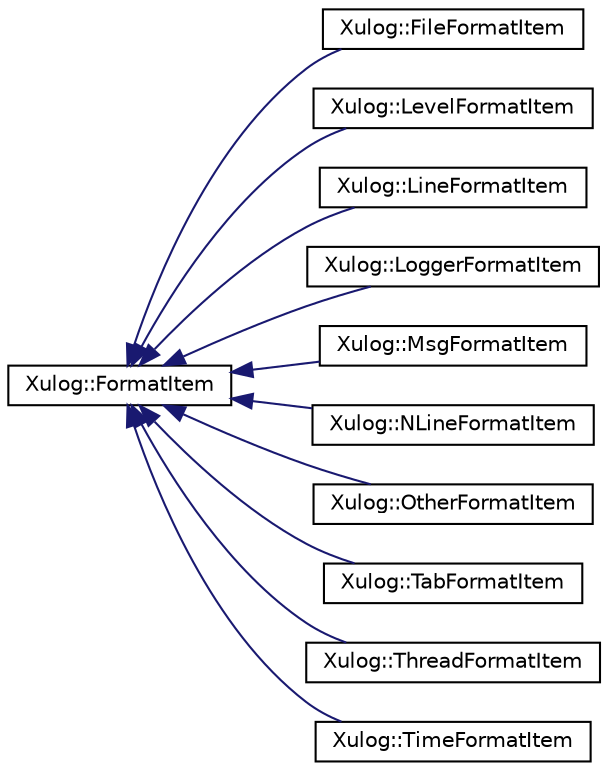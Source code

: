 digraph "Graphical Class Hierarchy"
{
 // LATEX_PDF_SIZE
  edge [fontname="Helvetica",fontsize="10",labelfontname="Helvetica",labelfontsize="10"];
  node [fontname="Helvetica",fontsize="10",shape=record];
  rankdir="LR";
  Node0 [label="Xulog::FormatItem",height=0.2,width=0.4,color="black", fillcolor="white", style="filled",URL="$class_xulog_1_1_format_item.html",tooltip="抽象格式化子项的基类"];
  Node0 -> Node1 [dir="back",color="midnightblue",fontsize="10",style="solid",fontname="Helvetica"];
  Node1 [label="Xulog::FileFormatItem",height=0.2,width=0.4,color="black", fillcolor="white", style="filled",URL="$class_xulog_1_1_file_format_item.html",tooltip="文件名格式化子项"];
  Node0 -> Node2 [dir="back",color="midnightblue",fontsize="10",style="solid",fontname="Helvetica"];
  Node2 [label="Xulog::LevelFormatItem",height=0.2,width=0.4,color="black", fillcolor="white", style="filled",URL="$class_xulog_1_1_level_format_item.html",tooltip="日志级别格式化子项"];
  Node0 -> Node3 [dir="back",color="midnightblue",fontsize="10",style="solid",fontname="Helvetica"];
  Node3 [label="Xulog::LineFormatItem",height=0.2,width=0.4,color="black", fillcolor="white", style="filled",URL="$class_xulog_1_1_line_format_item.html",tooltip="行号格式化子项"];
  Node0 -> Node4 [dir="back",color="midnightblue",fontsize="10",style="solid",fontname="Helvetica"];
  Node4 [label="Xulog::LoggerFormatItem",height=0.2,width=0.4,color="black", fillcolor="white", style="filled",URL="$class_xulog_1_1_logger_format_item.html",tooltip="日志器名称格式化子项"];
  Node0 -> Node5 [dir="back",color="midnightblue",fontsize="10",style="solid",fontname="Helvetica"];
  Node5 [label="Xulog::MsgFormatItem",height=0.2,width=0.4,color="black", fillcolor="white", style="filled",URL="$class_xulog_1_1_msg_format_item.html",tooltip="消息格式化子项"];
  Node0 -> Node6 [dir="back",color="midnightblue",fontsize="10",style="solid",fontname="Helvetica"];
  Node6 [label="Xulog::NLineFormatItem",height=0.2,width=0.4,color="black", fillcolor="white", style="filled",URL="$class_xulog_1_1_n_line_format_item.html",tooltip="换行符格式化子项"];
  Node0 -> Node7 [dir="back",color="midnightblue",fontsize="10",style="solid",fontname="Helvetica"];
  Node7 [label="Xulog::OtherFormatItem",height=0.2,width=0.4,color="black", fillcolor="white", style="filled",URL="$class_xulog_1_1_other_format_item.html",tooltip="其他格式化子项"];
  Node0 -> Node8 [dir="back",color="midnightblue",fontsize="10",style="solid",fontname="Helvetica"];
  Node8 [label="Xulog::TabFormatItem",height=0.2,width=0.4,color="black", fillcolor="white", style="filled",URL="$class_xulog_1_1_tab_format_item.html",tooltip="制表符格式化子项"];
  Node0 -> Node9 [dir="back",color="midnightblue",fontsize="10",style="solid",fontname="Helvetica"];
  Node9 [label="Xulog::ThreadFormatItem",height=0.2,width=0.4,color="black", fillcolor="white", style="filled",URL="$class_xulog_1_1_thread_format_item.html",tooltip="线程ID格式化子项"];
  Node0 -> Node10 [dir="back",color="midnightblue",fontsize="10",style="solid",fontname="Helvetica"];
  Node10 [label="Xulog::TimeFormatItem",height=0.2,width=0.4,color="black", fillcolor="white", style="filled",URL="$class_xulog_1_1_time_format_item.html",tooltip="时间格式化子项"];
}
